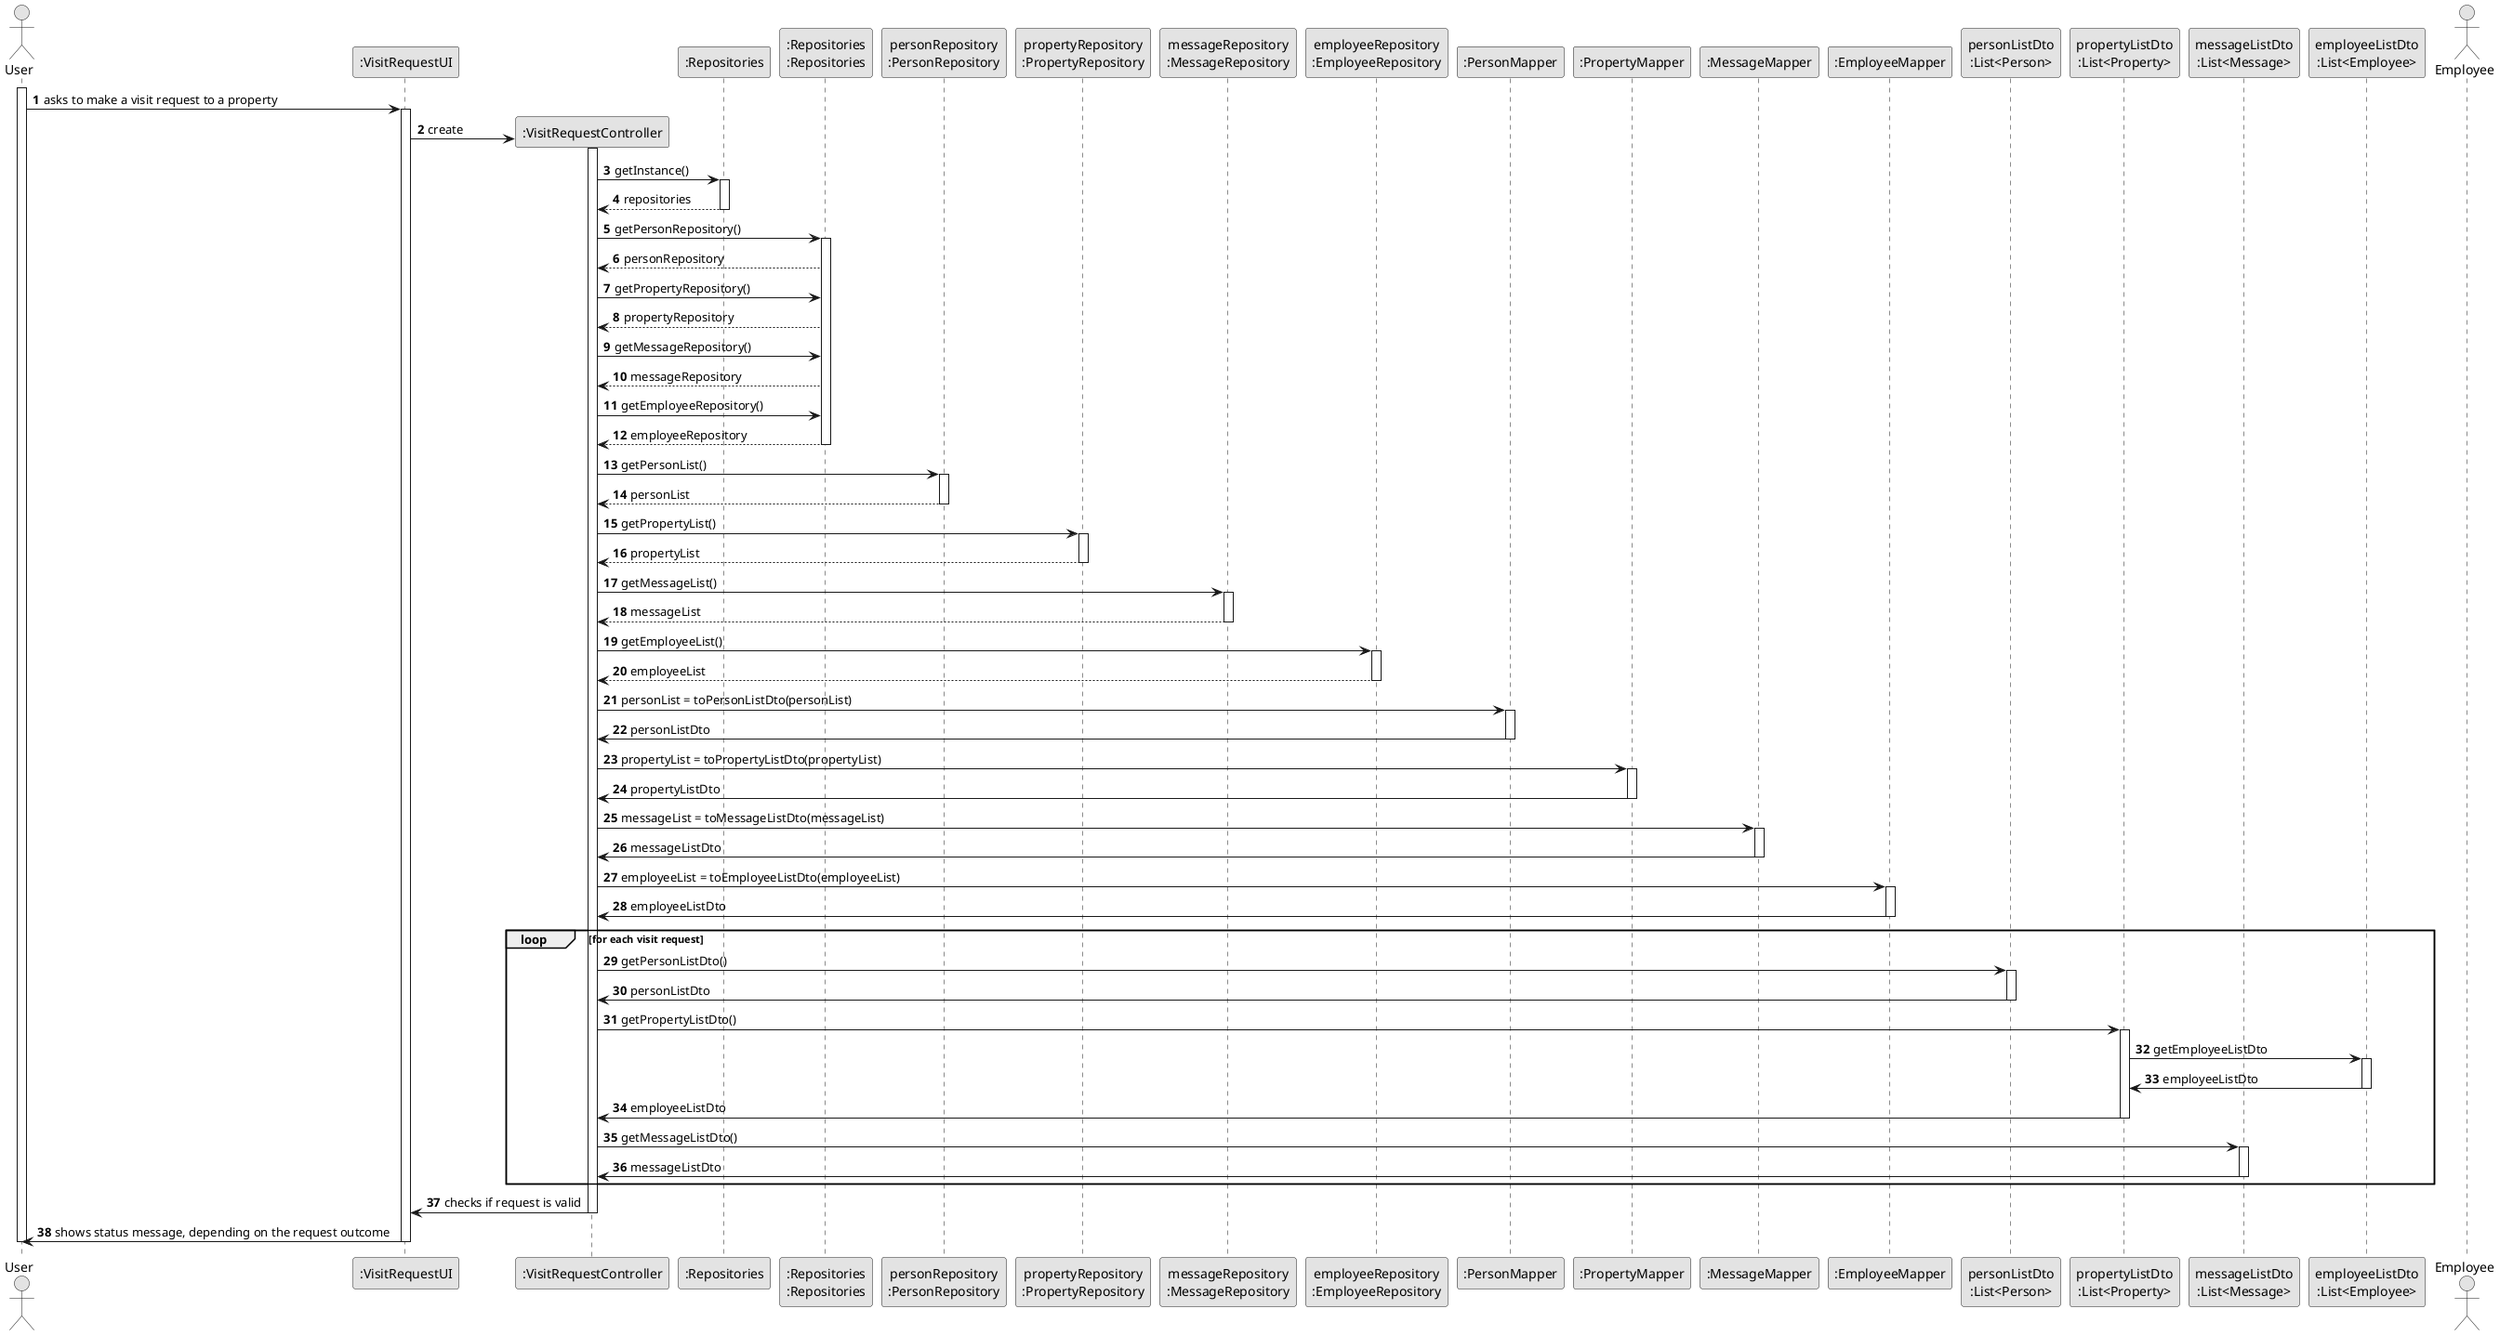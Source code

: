 @startuml
skinparam monochrome true
skinparam packageStyle rectangle
skinparam shadowing false

autonumber

'hide footbox
actor "User" as CLIENT
participant ":VisitRequestUI" as UI
participant ":VisitRequestController" as CTRL
participant ":Repositories" as REP
participant ":Repositories\n:Repositories" as rep
participant "personRepository\n:PersonRepository" as PersonRepository
participant "propertyRepository\n:PropertyRepository" as PropertyRepository
participant "messageRepository\n:MessageRepository" as MessageRepository
participant "employeeRepository\n:EmployeeRepository" as EmployeeRepository
participant ":PersonMapper" as PersonMapper
participant ":PropertyMapper" as PropertyMapper
participant ":MessageMapper" as MessageMapper
participant ":EmployeeMapper" as EmployeeMapper
participant "personListDto\n:List<Person>" as personListDto
participant "propertyListDto\n:List<Property>" as propertyListDto
participant "messageListDto\n:List<Message>" as messageListDto
participant "employeeListDto\n:List<Employee>" as employeeListDto

actor "Employee" as Agent

activate CLIENT

        CLIENT -> UI : asks to make a visit request to a property

        activate UI

            UI -> CTRL** : create

            activate CTRL

                CTRL -> REP : getInstance()

                activate REP

                REP --> CTRL : repositories

                deactivate REP

                CTRL -> rep : getPersonRepository()

                activate rep

                rep --> CTRL : personRepository

                CTRL -> rep : getPropertyRepository()

                rep --> CTRL : propertyRepository

                CTRL -> rep : getMessageRepository()

                rep --> CTRL : messageRepository

                CTRL -> rep : getEmployeeRepository()

                rep --> CTRL : employeeRepository

                deactivate rep

            CTRL -> PersonRepository : getPersonList()

            activate PersonRepository

            PersonRepository --> CTRL : personList

            deactivate PersonRepository

            CTRL -> PropertyRepository : getPropertyList()

            activate PropertyRepository

            PropertyRepository --> CTRL : propertyList

            deactivate PropertyRepository

            CTRL -> MessageRepository : getMessageList()

            activate MessageRepository

            MessageRepository --> CTRL : messageList

            deactivate MessageRepository

            CTRL -> EmployeeRepository : getEmployeeList()

            activate EmployeeRepository

            EmployeeRepository --> CTRL : employeeList

            deactivate EmployeeRepository

            CTRL -> PersonMapper : personList = toPersonListDto(personList)

            activate PersonMapper

            PersonMapper -> CTRL : personListDto

            deactivate PersonMapper

            CTRL -> PropertyMapper : propertyList = toPropertyListDto(propertyList)

            activate PropertyMapper

            PropertyMapper -> CTRL : propertyListDto

            deactivate PropertyMapper

            CTRL -> MessageMapper : messageList = toMessageListDto(messageList)

            activate MessageMapper

            MessageMapper -> CTRL : messageListDto

            deactivate MessageMapper

            CTRL -> EmployeeMapper : employeeList = toEmployeeListDto(employeeList)

            activate EmployeeMapper

            EmployeeMapper -> CTRL : employeeListDto

            deactivate EmployeeMapper

            loop for each visit request

            CTRL -> personListDto : getPersonListDto()

            activate personListDto

            personListDto -> CTRL : personListDto

            deactivate personListDto

            CTRL -> propertyListDto : getPropertyListDto()

            activate propertyListDto

            propertyListDto -> employeeListDto : getEmployeeListDto

            activate employeeListDto

                employeeListDto -> propertyListDto : employeeListDto

            deactivate employeeListDto

                propertyListDto -> CTRL : employeeListDto

            deactivate propertyListDto

        CTRL -> messageListDto : getMessageListDto()

        activate messageListDto

        messageListDto -> CTRL : messageListDto

        deactivate messageListDto

        end

        CTRL -> UI : checks if request is valid

        deactivate CTRL

        UI -> CLIENT : shows status message, depending on the request outcome

        deactivate UI

deactivate CLIENT

@enduml